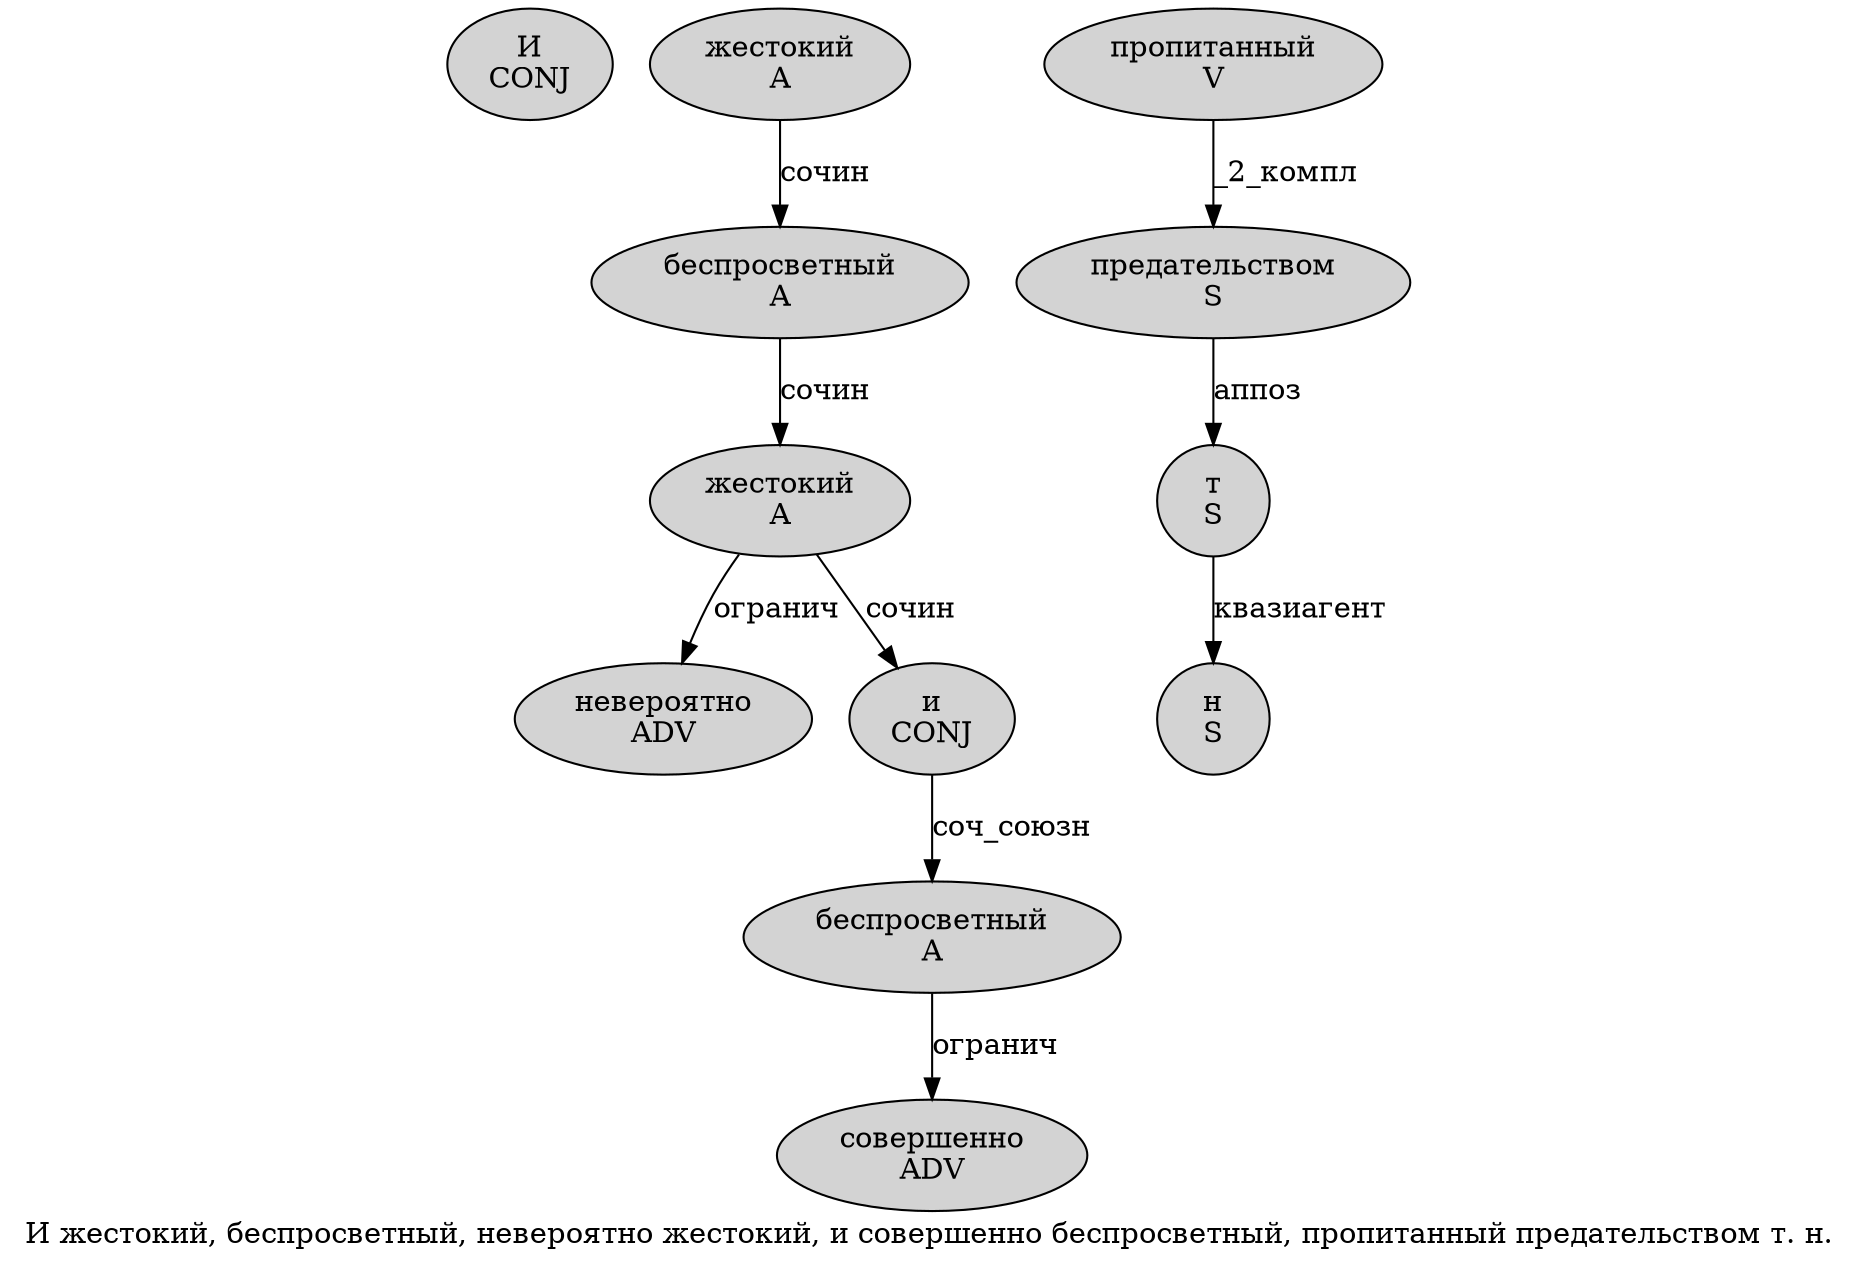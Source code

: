 digraph SENTENCE_435 {
	graph [label="И жестокий, беспросветный, невероятно жестокий, и совершенно беспросветный, пропитанный предательством т. н."]
	node [style=filled]
		0 [label="И
CONJ" color="" fillcolor=lightgray penwidth=1 shape=ellipse]
		1 [label="жестокий
A" color="" fillcolor=lightgray penwidth=1 shape=ellipse]
		3 [label="беспросветный
A" color="" fillcolor=lightgray penwidth=1 shape=ellipse]
		5 [label="невероятно
ADV" color="" fillcolor=lightgray penwidth=1 shape=ellipse]
		6 [label="жестокий
A" color="" fillcolor=lightgray penwidth=1 shape=ellipse]
		8 [label="и
CONJ" color="" fillcolor=lightgray penwidth=1 shape=ellipse]
		9 [label="совершенно
ADV" color="" fillcolor=lightgray penwidth=1 shape=ellipse]
		10 [label="беспросветный
A" color="" fillcolor=lightgray penwidth=1 shape=ellipse]
		12 [label="пропитанный
V" color="" fillcolor=lightgray penwidth=1 shape=ellipse]
		13 [label="предательством
S" color="" fillcolor=lightgray penwidth=1 shape=ellipse]
		14 [label="т
S" color="" fillcolor=lightgray penwidth=1 shape=ellipse]
		16 [label="н
S" color="" fillcolor=lightgray penwidth=1 shape=ellipse]
			12 -> 13 [label="_2_компл"]
			1 -> 3 [label="сочин"]
			8 -> 10 [label="соч_союзн"]
			10 -> 9 [label="огранич"]
			13 -> 14 [label="аппоз"]
			3 -> 6 [label="сочин"]
			6 -> 5 [label="огранич"]
			6 -> 8 [label="сочин"]
			14 -> 16 [label="квазиагент"]
}